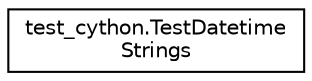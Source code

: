 digraph "Graphical Class Hierarchy"
{
 // LATEX_PDF_SIZE
  edge [fontname="Helvetica",fontsize="10",labelfontname="Helvetica",labelfontsize="10"];
  node [fontname="Helvetica",fontsize="10",shape=record];
  rankdir="LR";
  Node0 [label="test_cython.TestDatetime\lStrings",height=0.2,width=0.4,color="black", fillcolor="white", style="filled",URL="$classtest__cython_1_1TestDatetimeStrings.html",tooltip=" "];
}
